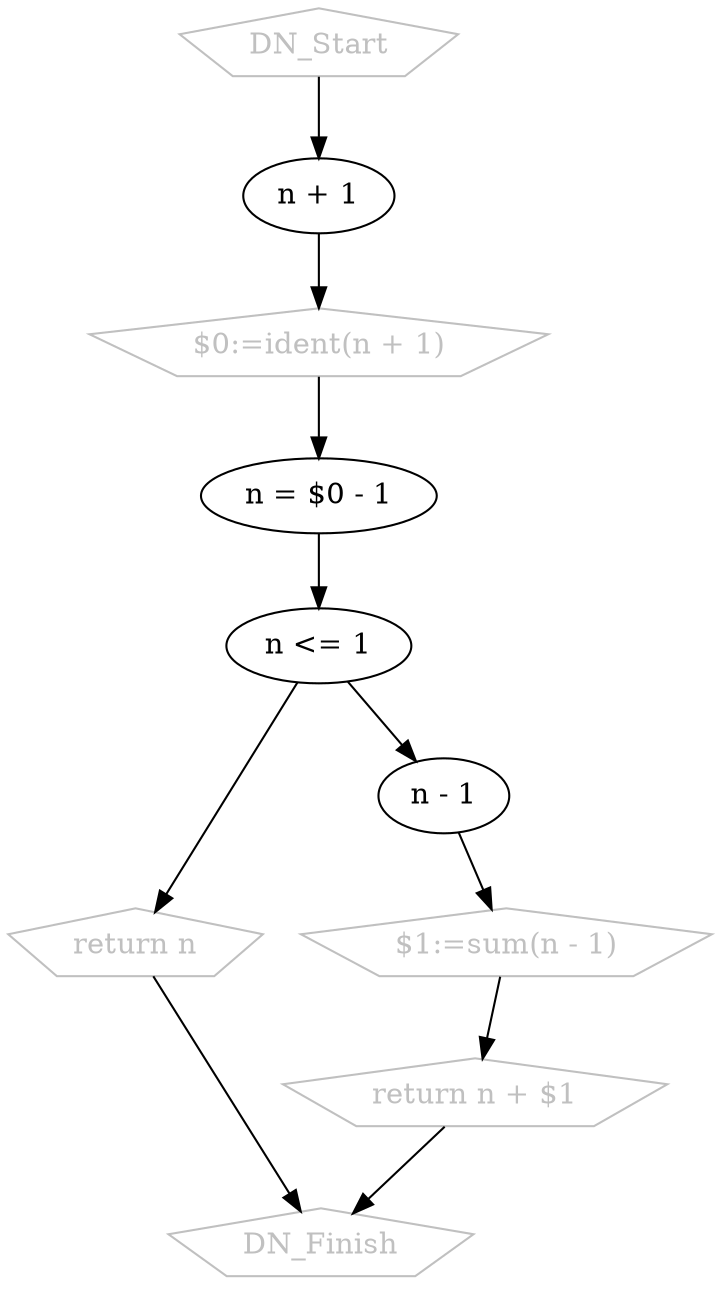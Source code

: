 digraph G{
0 [ label = "DN_Start" , fontcolor = "grey" , shape = "pentagon" , color = "grey" ];
2 [ label = "n + 1" ];
3 [ label = "$0:=ident(n + 1)" , fontcolor = "grey" , shape = "pentagon" , color = "grey" ];
4 [ label = "n = $0 - 1" ];
5 [ label = "n <= 1" ];
6 [ label = "return n" , fontcolor = "grey" , shape = "pentagon" , color = "grey" ];
7 [ label = "n - 1" ];
8 [ label = "$1:=sum(n - 1)" , fontcolor = "grey" , shape = "pentagon" , color = "grey" ];
9 [ label = "return n + $1" , fontcolor = "grey" , shape = "pentagon" , color = "grey" ];
10 [ label = "DN_Finish" , fontcolor = "grey" , shape = "pentagon" , color = "grey" ];
0->2;
2->3;
3->4;
4->5;
5->6;
5->7;
7->8;
8->9;
6->10;
9->10;
}
